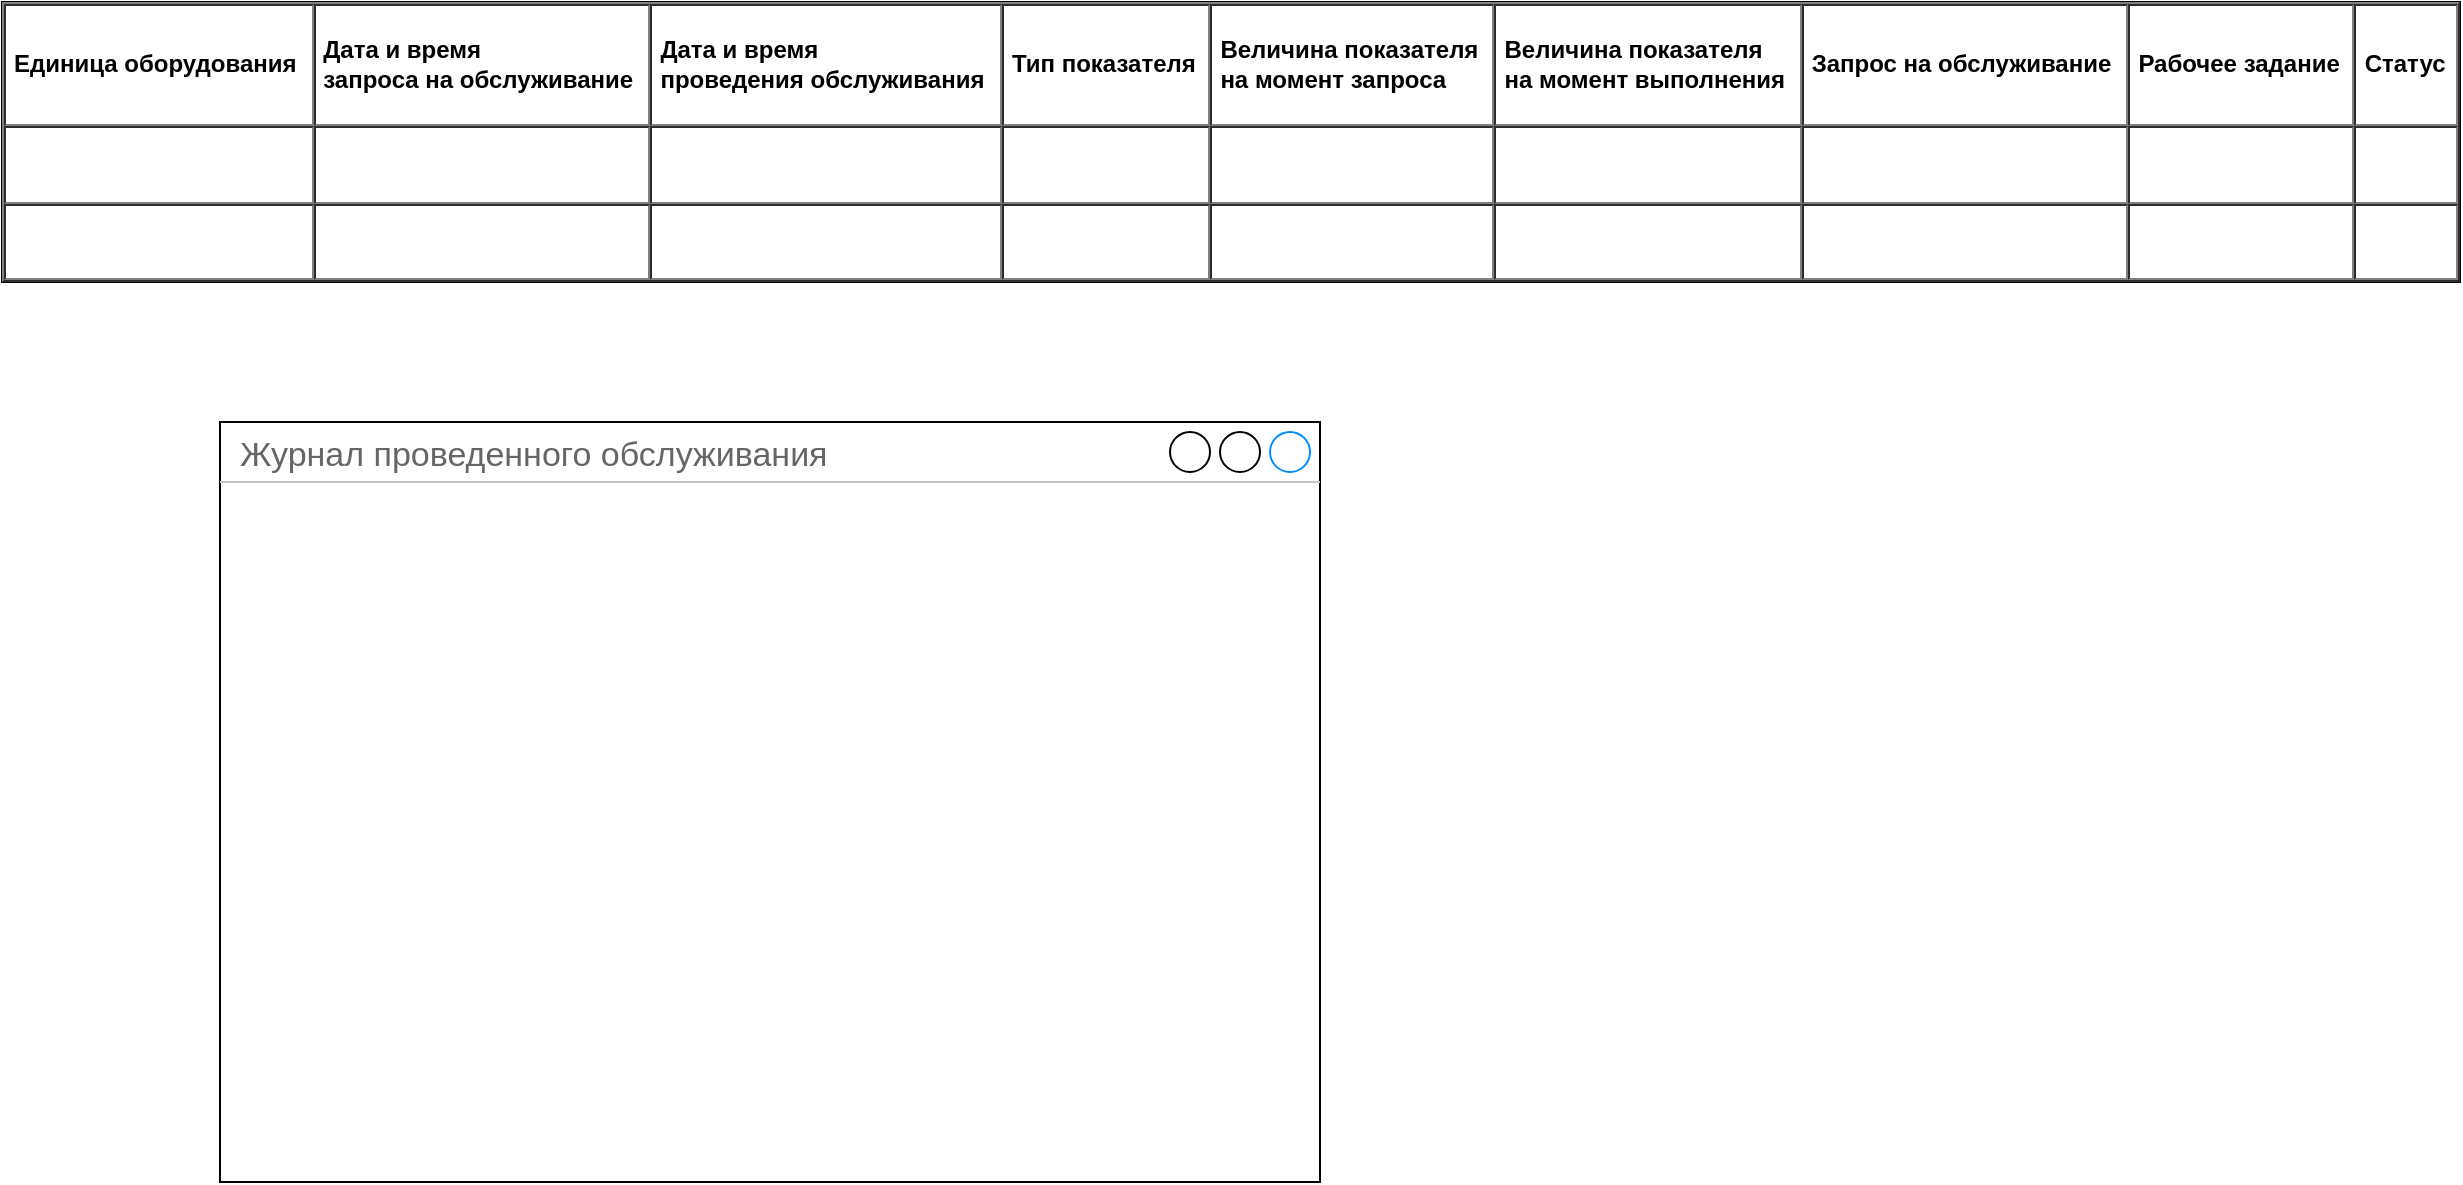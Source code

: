 <mxfile version="20.0.1" type="github">
  <diagram id="x_Choa2Ftm9cdcussSz6" name="Page-1">
    <mxGraphModel dx="1247" dy="1875" grid="1" gridSize="10" guides="1" tooltips="1" connect="1" arrows="1" fold="1" page="1" pageScale="1" pageWidth="827" pageHeight="1169" math="0" shadow="0">
      <root>
        <mxCell id="0" />
        <mxCell id="1" parent="0" />
        <mxCell id="EGYxSZZa9hH6IiNAbMdY-1" value="Журнал проведенного обслуживания" style="strokeWidth=1;shadow=0;dashed=0;align=center;html=1;shape=mxgraph.mockup.containers.window;align=left;verticalAlign=top;spacingLeft=8;strokeColor2=#008cff;strokeColor3=#c4c4c4;fontColor=#666666;mainText=;fontSize=17;labelBackgroundColor=none;" vertex="1" parent="1">
          <mxGeometry x="130" y="60" width="550" height="380" as="geometry" />
        </mxCell>
        <mxCell id="EGYxSZZa9hH6IiNAbMdY-2" value="&lt;table cellpadding=&quot;4&quot; cellspacing=&quot;0&quot; border=&quot;1&quot; style=&quot;font-size:1em;width:100%;height:100%;&quot;&gt;&lt;tbody&gt;&lt;tr&gt;&lt;th&gt;Единица оборудования&lt;/th&gt;&lt;td&gt;&lt;b&gt;Дата и время &lt;br&gt;запроса на обслуживание&lt;/b&gt;&lt;/td&gt;&lt;th&gt;Дата и время &lt;br&gt;проведения обслуживания&lt;/th&gt;&lt;td&gt;&lt;b&gt;Тип показателя&lt;/b&gt;&lt;/td&gt;&lt;td&gt;&lt;b&gt;Величина показателя&lt;br&gt;на момент запроса&lt;/b&gt;&lt;/td&gt;&lt;td&gt;&lt;b&gt;Величина показателя&lt;br&gt;на момент выполнения&lt;/b&gt;&lt;/td&gt;&lt;td&gt;&lt;b&gt;Запрос на обслуживание&lt;/b&gt;&lt;/td&gt;&lt;td&gt;&lt;b&gt;Рабочее задание&lt;/b&gt;&lt;/td&gt;&lt;td&gt;&lt;b&gt;Статус&lt;/b&gt;&lt;/td&gt;&lt;/tr&gt;&lt;tr&gt;&lt;td&gt;&lt;/td&gt;&lt;td&gt;&lt;br&gt;&lt;/td&gt;&lt;td&gt;&lt;/td&gt;&lt;td&gt;&lt;br&gt;&lt;/td&gt;&lt;td&gt;&lt;br&gt;&lt;/td&gt;&lt;td&gt;&lt;br&gt;&lt;/td&gt;&lt;td&gt;&lt;br&gt;&lt;/td&gt;&lt;td&gt;&lt;br&gt;&lt;/td&gt;&lt;td&gt;&lt;br&gt;&lt;/td&gt;&lt;/tr&gt;&lt;tr&gt;&lt;td&gt;&lt;/td&gt;&lt;td&gt;&lt;br&gt;&lt;/td&gt;&lt;td&gt;&lt;/td&gt;&lt;td&gt;&lt;br&gt;&lt;/td&gt;&lt;td&gt;&lt;br&gt;&lt;/td&gt;&lt;td&gt;&lt;br&gt;&lt;/td&gt;&lt;td&gt;&lt;br&gt;&lt;/td&gt;&lt;td&gt;&lt;br&gt;&lt;/td&gt;&lt;td&gt;&lt;br&gt;&lt;/td&gt;&lt;/tr&gt;&lt;/tbody&gt;&lt;/table&gt; " style="verticalAlign=top;align=left;overflow=fill;fontSize=12;fontFamily=Helvetica;html=1" vertex="1" parent="1">
          <mxGeometry x="21" y="-150" width="1229" height="140" as="geometry" />
        </mxCell>
      </root>
    </mxGraphModel>
  </diagram>
</mxfile>
